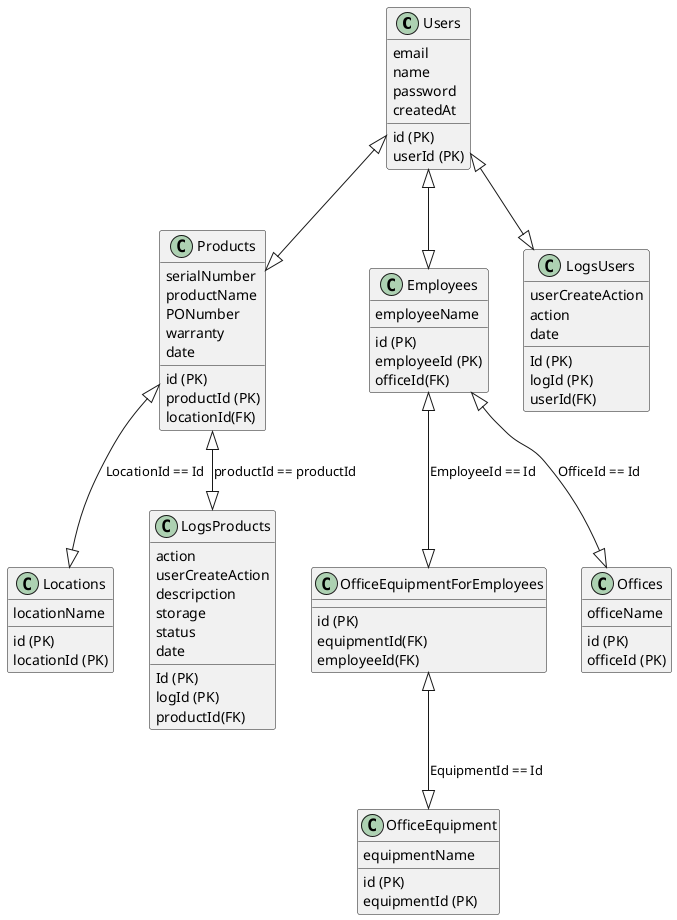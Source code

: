 
@startuml
class Users {
    id (PK)
    userId (PK)
    email
    name
    password
    createdAt
}

class Products {
    id (PK)
    productId (PK)
    locationId(FK)
    serialNumber
    productName
    PONumber
    warranty
    date
}

class Locations {
    id (PK)
    locationId (PK)
    locationName
}

class OfficeEquipmentForEmployees {
    id (PK)
    equipmentId(FK)
    employeeId(FK)
}


class Offices {
    id (PK)
    officeId (PK)
    officeName
}

class OfficeEquipment {
    id (PK)
    equipmentId (PK)
    equipmentName
}

class Employees {
    id (PK)
    employeeId (PK)
    officeId(FK)
    employeeName
}

class LogsProducts {
    Id (PK)
    logId (PK)
    productId(FK)
    action
    userCreateAction
    descripction
    storage
    status
    date
}
class LogsUsers {
    Id (PK)
    logId (PK)
    userId(FK)
    userCreateAction
    action
    date
}





' Products <|--|> AmplifierTraffic : ProductId == [\nACOM Amlifier ,\nBarrett Transceiver ,\nExodus Amlifier GEN1 ,\nTujicom Amlifier GEN1 ,\nTujicom Amlifier GEN1 ]
Products <|--|> Locations : LocationId == Id


Employees <|--|> Offices: OfficeId == Id
Employees <|--|> OfficeEquipmentForEmployees : EmployeeId == Id
OfficeEquipmentForEmployees <|--|> OfficeEquipment: EquipmentId == Id
Products <|--|> LogsProducts: productId == productId
Users <|--|> LogsUsers
Users  <|--|> Employees
Users  <|--|> Products
' Users
' Products
' Locations
' AmplifierTraffic
' OfficeEquipmentForEmployees
' Offices
' OfficeEquipment
' Logs
' Employees





' Logs <|--|>Users
' Logs <|--|>Products
' Logs <|--|>Locations
' Logs <|--|>AmplifierTraffic
' Logs <|--|>OfficeEquipmentForEmployees
' Logs <|--|>Offices
' Logs <|--|>OfficeEquipment
' Logs <|--|>Employees


@enduml